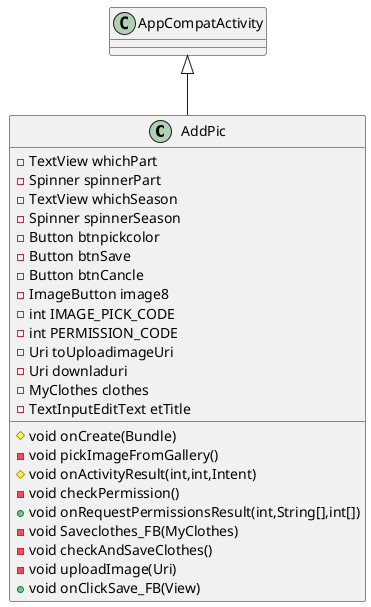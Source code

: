 @startuml
class AddPic {
- TextView whichPart
- Spinner spinnerPart
- TextView whichSeason
- Spinner spinnerSeason
- Button btnpickcolor
- Button btnSave
- Button btnCancle
- ImageButton image8
- int IMAGE_PICK_CODE
- int PERMISSION_CODE
- Uri toUploadimageUri
- Uri downladuri
- MyClothes clothes
- TextInputEditText etTitle
# void onCreate(Bundle)
- void pickImageFromGallery()
# void onActivityResult(int,int,Intent)
- void checkPermission()
+ void onRequestPermissionsResult(int,String[],int[])
- void Saveclothes_FB(MyClothes)
- void checkAndSaveClothes()
- void uploadImage(Uri)
+ void onClickSave_FB(View)
}




AppCompatActivity <|-- AddPic
@enduml